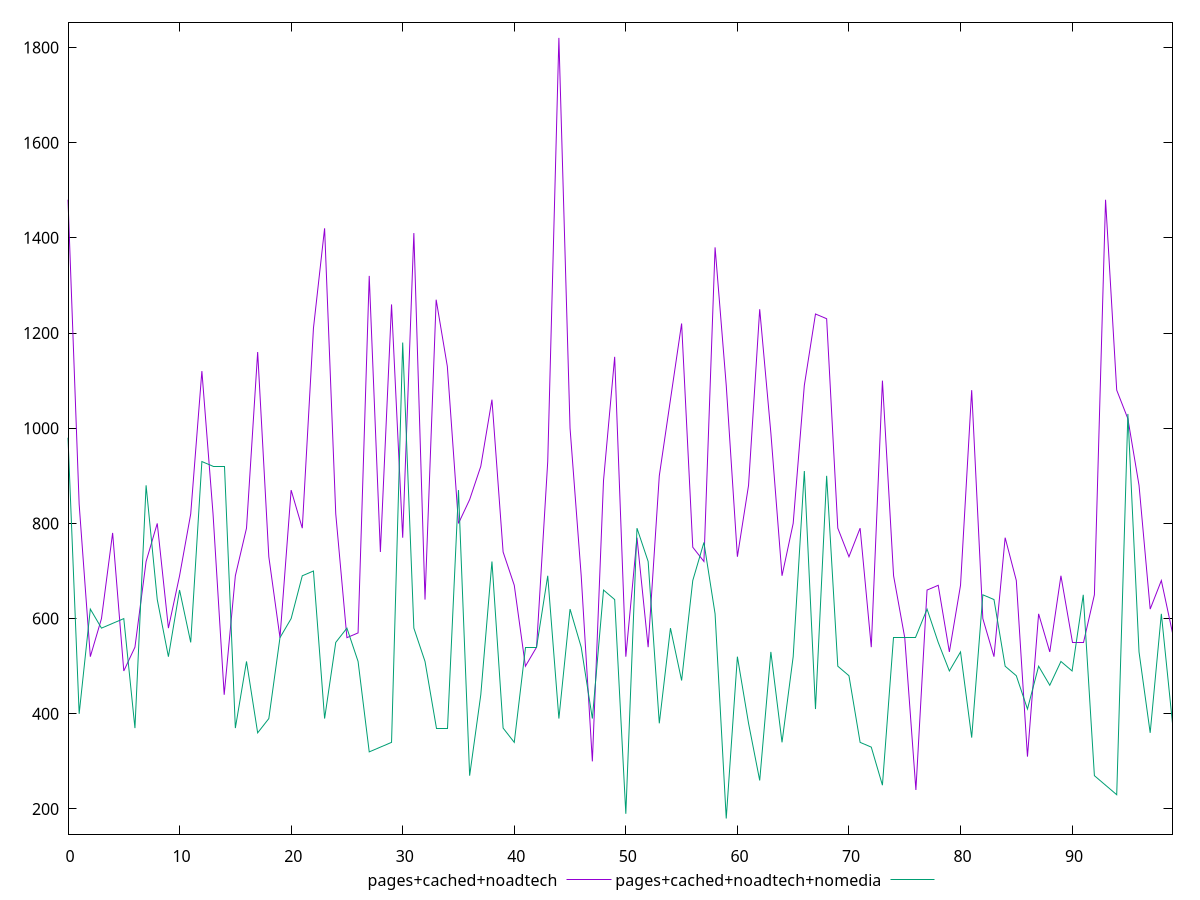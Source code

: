 reset

$pagesCachedNoadtech <<EOF
0 1480
1 840
2 520
3 600
4 780
5 490
6 540
7 720
8 800
9 580
10 690
11 820
12 1120
13 820
14 440
15 690
16 790
17 1160
18 730
19 560
20 870
21 790
22 1210
23 1420
24 820
25 560
26 570
27 1320
28 740
29 1260
30 770
31 1410
32 640
33 1270
34 1130
35 800
36 850
37 920
38 1060
39 740
40 670
41 500
42 540
43 930
44 1820
45 1000
46 690
47 300
48 890
49 1150
50 520
51 770
52 540
53 900
54 1060
55 1220
56 750
57 720
58 1380
59 1090
60 730
61 880
62 1250
63 990
64 690
65 800
66 1090
67 1240
68 1230
69 790
70 730
71 790
72 540
73 1100
74 690
75 560
76 240
77 660
78 670
79 530
80 670
81 1080
82 600
83 520
84 770
85 680
86 310
87 610
88 530
89 690
90 550
91 550
92 650
93 1480
94 1080
95 1020
96 880
97 620
98 680
99 570
EOF

$pagesCachedNoadtechNomedia <<EOF
0 980
1 400
2 620
3 580
4 590
5 600
6 370
7 880
8 640
9 520
10 660
11 550
12 930
13 920
14 920
15 370
16 510
17 360
18 390
19 560
20 600
21 690
22 700
23 390
24 550
25 580
26 510
27 320
28 330
29 340
30 1180
31 580
32 510
33 370
34 370
35 870
36 270
37 440
38 720
39 370
40 340
41 540
42 540
43 690
44 390
45 620
46 540
47 390
48 660
49 640
50 190
51 790
52 720
53 380
54 580
55 470
56 680
57 760
58 610
59 180
60 520
61 380
62 260
63 530
64 340
65 520
66 910
67 410
68 900
69 500
70 480
71 340
72 330
73 250
74 560
75 560
76 560
77 620
78 550
79 490
80 530
81 350
82 650
83 640
84 500
85 480
86 410
87 500
88 460
89 510
90 490
91 650
92 270
93 250
94 230
95 1030
96 530
97 360
98 610
99 380
EOF

set key outside below
set xrange [0:99]
set yrange [147.2:1852.8]
set trange [147.2:1852.8]
set terminal svg size 640, 520 enhanced background rgb 'white'
set output "report_00013_2021-02-09T12-04-24.940Z/uses-http2/comparison/line/2_vs_3.svg"

plot $pagesCachedNoadtech title "pages+cached+noadtech" with line, \
     $pagesCachedNoadtechNomedia title "pages+cached+noadtech+nomedia" with line

reset
